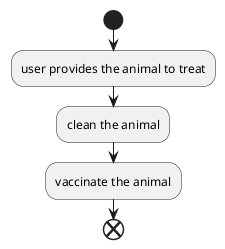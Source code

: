 @startuml

start
:user provides the animal to treat;
:clean the animal;
:vaccinate the animal;
end

@enduml